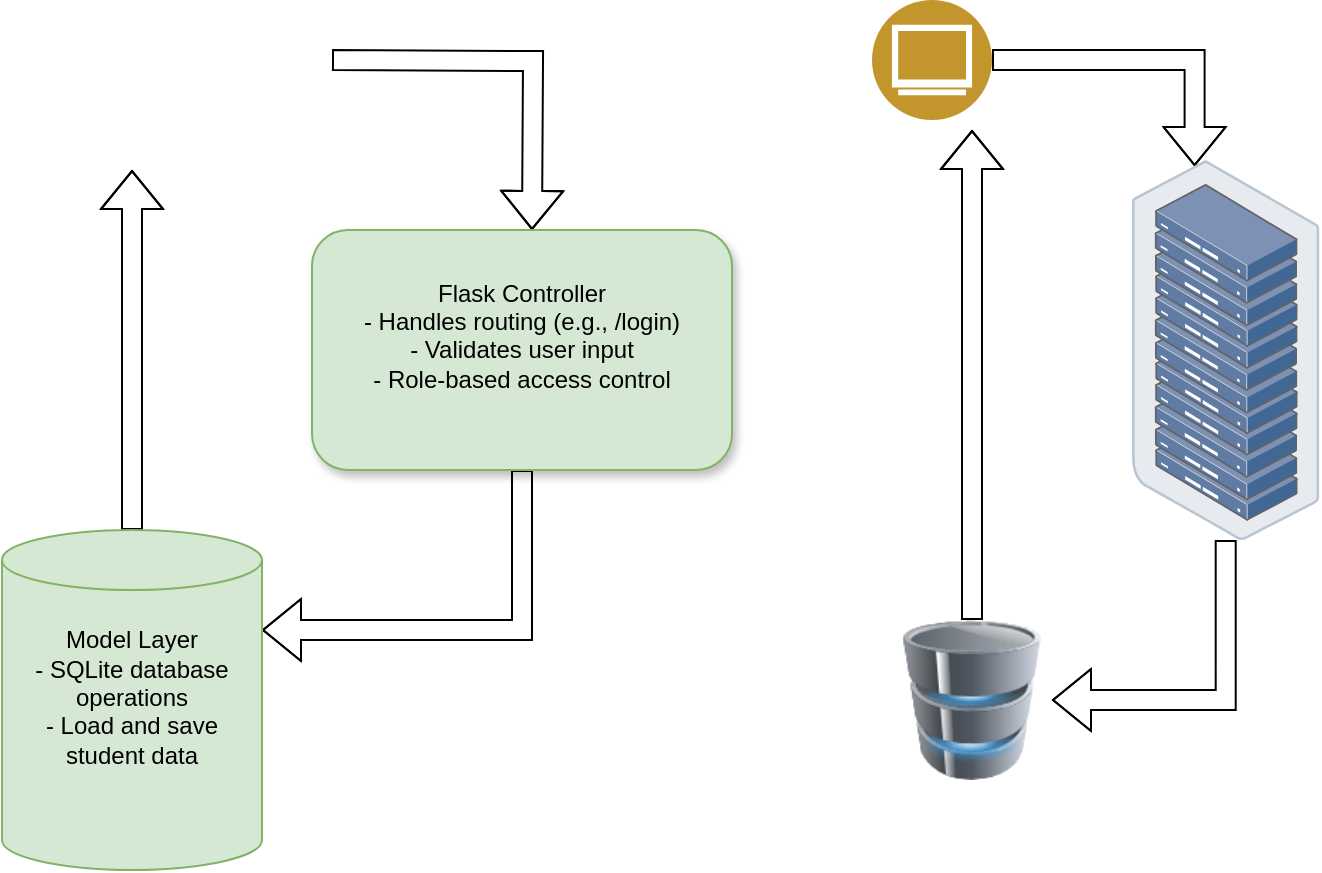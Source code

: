 <mxfile version="26.0.16" pages="3">
  <diagram name="Page-1" id="wO8gC1wFTMJwGTZnuySG">
    <mxGraphModel dx="794" dy="1546" grid="1" gridSize="10" guides="1" tooltips="1" connect="1" arrows="1" fold="1" page="1" pageScale="1" pageWidth="850" pageHeight="1100" math="0" shadow="0">
      <root>
        <mxCell id="0" />
        <mxCell id="1" parent="0" />
        <mxCell id="kF1AzFahrbASZazw7CUN-34" value="" style="edgeStyle=orthogonalEdgeStyle;shape=flexArrow;rounded=0;orthogonalLoop=1;jettySize=auto;html=1;" parent="1" edge="1">
          <mxGeometry relative="1" as="geometry">
            <mxPoint x="350" y="-370" as="targetPoint" />
            <mxPoint x="250" y="-455" as="sourcePoint" />
          </mxGeometry>
        </mxCell>
        <mxCell id="kF1AzFahrbASZazw7CUN-36" value="" style="edgeStyle=orthogonalEdgeStyle;shape=flexArrow;rounded=0;orthogonalLoop=1;jettySize=auto;html=1;entryX=1;entryY=0;entryDx=0;entryDy=50;entryPerimeter=0;" parent="1" source="kF1AzFahrbASZazw7CUN-2" target="kF1AzFahrbASZazw7CUN-14" edge="1">
          <mxGeometry relative="1" as="geometry">
            <mxPoint x="240" y="-120" as="targetPoint" />
            <Array as="points">
              <mxPoint x="345" y="-170" />
            </Array>
          </mxGeometry>
        </mxCell>
        <mxCell id="kF1AzFahrbASZazw7CUN-2" value="&lt;div&gt;Flask Controller&lt;/div&gt;&lt;div&gt;- Handles routing (e.g., /login)&lt;/div&gt;&lt;div&gt;- Validates user input&lt;/div&gt;&lt;div&gt;- Role-based access control&lt;/div&gt;&lt;div&gt;&lt;br&gt;&lt;/div&gt;" style="rounded=1;whiteSpace=wrap;html=1;fillColor=#d5e8d4;strokeColor=#82b366;align=center;shadow=1;" parent="1" vertex="1">
          <mxGeometry x="240" y="-370" width="210" height="120" as="geometry" />
        </mxCell>
        <mxCell id="kF1AzFahrbASZazw7CUN-46" value="" style="edgeStyle=orthogonalEdgeStyle;shape=flexArrow;rounded=0;orthogonalLoop=1;jettySize=auto;html=1;entryX=0.5;entryY=1;entryDx=0;entryDy=0;" parent="1" source="kF1AzFahrbASZazw7CUN-14" edge="1">
          <mxGeometry relative="1" as="geometry">
            <mxPoint x="150" y="-400" as="targetPoint" />
          </mxGeometry>
        </mxCell>
        <mxCell id="kF1AzFahrbASZazw7CUN-14" value="&lt;div&gt;Model Layer&lt;/div&gt;&lt;div&gt;- SQLite database operations&lt;/div&gt;&lt;div&gt;- Load and save student data&lt;/div&gt;&lt;div&gt;&lt;br&gt;&lt;/div&gt;&lt;div&gt;&lt;br&gt;&lt;/div&gt;" style="shape=cylinder3;whiteSpace=wrap;html=1;boundedLbl=1;backgroundOutline=1;size=15;fillColor=#d5e8d4;strokeColor=#82b366;shadow=0;" parent="1" vertex="1">
          <mxGeometry x="85" y="-220" width="130" height="170" as="geometry" />
        </mxCell>
        <mxCell id="kF1AzFahrbASZazw7CUN-38" value="" style="edgeStyle=orthogonalEdgeStyle;shape=flexArrow;rounded=0;orthogonalLoop=1;jettySize=auto;html=1;entryX=0.334;entryY=0.016;entryDx=0;entryDy=0;entryPerimeter=0;" parent="1" source="kF1AzFahrbASZazw7CUN-25" target="kF1AzFahrbASZazw7CUN-26" edge="1">
          <mxGeometry relative="1" as="geometry">
            <mxPoint x="650" y="-455" as="targetPoint" />
          </mxGeometry>
        </mxCell>
        <mxCell id="kF1AzFahrbASZazw7CUN-25" value="" style="image;aspect=fixed;perimeter=ellipsePerimeter;html=1;align=center;shadow=0;dashed=0;fontColor=#4277BB;labelBackgroundColor=default;fontSize=12;spacingTop=3;image=img/lib/ibm/users/browser.svg;" parent="1" vertex="1">
          <mxGeometry x="520" y="-485" width="60" height="60" as="geometry" />
        </mxCell>
        <mxCell id="kF1AzFahrbASZazw7CUN-44" value="" style="edgeStyle=orthogonalEdgeStyle;shape=flexArrow;rounded=0;orthogonalLoop=1;jettySize=auto;html=1;entryX=1;entryY=0.5;entryDx=0;entryDy=0;" parent="1" source="kF1AzFahrbASZazw7CUN-26" target="kF1AzFahrbASZazw7CUN-31" edge="1">
          <mxGeometry relative="1" as="geometry">
            <mxPoint x="620" y="-130" as="targetPoint" />
            <Array as="points">
              <mxPoint x="697" y="-135" />
            </Array>
          </mxGeometry>
        </mxCell>
        <mxCell id="kF1AzFahrbASZazw7CUN-26" value="" style="image;points=[];aspect=fixed;html=1;align=center;shadow=0;dashed=0;image=img/lib/allied_telesis/storage/Datacenter_Server_Rack.svg;" parent="1" vertex="1">
          <mxGeometry x="650" y="-405" width="93.72" height="190" as="geometry" />
        </mxCell>
        <mxCell id="kF1AzFahrbASZazw7CUN-48" value="" style="edgeStyle=orthogonalEdgeStyle;shape=flexArrow;rounded=0;orthogonalLoop=1;jettySize=auto;html=1;" parent="1" source="kF1AzFahrbASZazw7CUN-31" edge="1">
          <mxGeometry relative="1" as="geometry">
            <mxPoint x="570" y="-420" as="targetPoint" />
          </mxGeometry>
        </mxCell>
        <mxCell id="kF1AzFahrbASZazw7CUN-31" value="" style="image;html=1;image=img/lib/clip_art/computers/Database_128x128.png" parent="1" vertex="1">
          <mxGeometry x="530" y="-175" width="80" height="80" as="geometry" />
        </mxCell>
      </root>
    </mxGraphModel>
  </diagram>
  <diagram id="jDZJ3rTfrbAiIH7CNq8A" name="Page-2">
    <mxGraphModel dx="794" dy="446" grid="1" gridSize="10" guides="1" tooltips="1" connect="1" arrows="1" fold="1" page="1" pageScale="1" pageWidth="850" pageHeight="1100" math="0" shadow="0">
      <root>
        <mxCell id="0" />
        <mxCell id="1" parent="0" />
        <mxCell id="0Ol-uaopnTKPLoc_QTc0-2" value="Initialize App&amp;nbsp;" style="rounded=1;whiteSpace=wrap;html=1;fillColor=#d5e8d4;strokeColor=#82b366;shadow=1;" vertex="1" parent="1">
          <mxGeometry x="300" y="40" width="120" height="60" as="geometry" />
        </mxCell>
        <mxCell id="0Ol-uaopnTKPLoc_QTc0-3" value="Database &lt;br&gt;Initialization" style="rounded=1;whiteSpace=wrap;html=1;fillColor=#d5e8d4;strokeColor=#82b366;glass=0;shadow=1;" vertex="1" parent="1">
          <mxGeometry x="300" y="150" width="120" height="60" as="geometry" />
        </mxCell>
        <mxCell id="0Ol-uaopnTKPLoc_QTc0-4" value="User &lt;br&gt;Login System&amp;nbsp;" style="rounded=1;whiteSpace=wrap;html=1;fillColor=#d5e8d4;strokeColor=#82b366;shadow=1;" vertex="1" parent="1">
          <mxGeometry x="300" y="260" width="120" height="60" as="geometry" />
        </mxCell>
        <mxCell id="0Ol-uaopnTKPLoc_QTc0-6" value="" style="endArrow=classic;html=1;rounded=0;exitX=0.5;exitY=1;exitDx=0;exitDy=0;entryX=0.5;entryY=0;entryDx=0;entryDy=0;" edge="1" parent="1" source="0Ol-uaopnTKPLoc_QTc0-3" target="0Ol-uaopnTKPLoc_QTc0-4">
          <mxGeometry width="50" height="50" relative="1" as="geometry">
            <mxPoint x="380" y="280" as="sourcePoint" />
            <mxPoint x="430" y="230" as="targetPoint" />
          </mxGeometry>
        </mxCell>
        <mxCell id="0Ol-uaopnTKPLoc_QTc0-7" value="" style="endArrow=classic;html=1;rounded=0;exitX=0.5;exitY=1;exitDx=0;exitDy=0;entryX=0.5;entryY=0;entryDx=0;entryDy=0;" edge="1" parent="1" source="0Ol-uaopnTKPLoc_QTc0-2" target="0Ol-uaopnTKPLoc_QTc0-3">
          <mxGeometry width="50" height="50" relative="1" as="geometry">
            <mxPoint x="360" y="130" as="sourcePoint" />
            <mxPoint x="410" y="80" as="targetPoint" />
            <Array as="points" />
          </mxGeometry>
        </mxCell>
        <mxCell id="0Ol-uaopnTKPLoc_QTc0-8" value="&lt;p data-pm-slice=&quot;1 1 []&quot;&gt;Home&lt;br&gt;&lt;span style=&quot;background-color: initial;&quot;&gt;dashboard&lt;/span&gt;&lt;span style=&quot;background-color: initial;&quot;&gt;&amp;nbsp;&amp;nbsp;&lt;/span&gt;&lt;/p&gt;" style="rounded=1;whiteSpace=wrap;html=1;fillColor=#f8cecc;strokeColor=#b85450;shadow=1;" vertex="1" parent="1">
          <mxGeometry x="120" y="400" width="120" height="60" as="geometry" />
        </mxCell>
        <mxCell id="0Ol-uaopnTKPLoc_QTc0-9" value="Student" style="rounded=1;whiteSpace=wrap;html=1;fillColor=#fff2cc;strokeColor=#d6b656;shadow=1;" vertex="1" parent="1">
          <mxGeometry x="480" y="400" width="120" height="60" as="geometry" />
        </mxCell>
        <mxCell id="0Ol-uaopnTKPLoc_QTc0-10" value="Lecturer" style="rounded=1;whiteSpace=wrap;html=1;fillColor=#e1d5e7;strokeColor=#9673a6;shadow=1;" vertex="1" parent="1">
          <mxGeometry x="299.99" y="400" width="120" height="60" as="geometry" />
        </mxCell>
        <mxCell id="0Ol-uaopnTKPLoc_QTc0-11" value="Add/delete&lt;br&gt;student&lt;br&gt;&amp;amp;&lt;br&gt;Grading" style="rounded=1;whiteSpace=wrap;html=1;fillColor=#e1d5e7;strokeColor=#9673a6;shadow=1;" vertex="1" parent="1">
          <mxGeometry x="300" y="510" width="120" height="60" as="geometry" />
        </mxCell>
        <mxCell id="0Ol-uaopnTKPLoc_QTc0-14" value="" style="endArrow=classic;html=1;rounded=0;exitX=0.5;exitY=1;exitDx=0;exitDy=0;entryX=0.5;entryY=0;entryDx=0;entryDy=0;" edge="1" parent="1" source="0Ol-uaopnTKPLoc_QTc0-4" target="0Ol-uaopnTKPLoc_QTc0-10">
          <mxGeometry width="50" height="50" relative="1" as="geometry">
            <mxPoint x="370" y="380" as="sourcePoint" />
            <mxPoint x="420" y="330" as="targetPoint" />
          </mxGeometry>
        </mxCell>
        <mxCell id="0Ol-uaopnTKPLoc_QTc0-15" value="" style="endArrow=none;html=1;rounded=0;" edge="1" parent="1">
          <mxGeometry width="50" height="50" relative="1" as="geometry">
            <mxPoint x="160" y="360" as="sourcePoint" />
            <mxPoint x="550" y="360" as="targetPoint" />
          </mxGeometry>
        </mxCell>
        <mxCell id="0Ol-uaopnTKPLoc_QTc0-16" value="" style="endArrow=classic;html=1;rounded=0;entryX=0.328;entryY=0.022;entryDx=0;entryDy=0;entryPerimeter=0;" edge="1" parent="1" target="0Ol-uaopnTKPLoc_QTc0-8">
          <mxGeometry width="50" height="50" relative="1" as="geometry">
            <mxPoint x="160" y="360" as="sourcePoint" />
            <mxPoint x="180" y="280" as="targetPoint" />
          </mxGeometry>
        </mxCell>
        <mxCell id="0Ol-uaopnTKPLoc_QTc0-17" value="" style="endArrow=classic;html=1;rounded=0;" edge="1" parent="1">
          <mxGeometry width="50" height="50" relative="1" as="geometry">
            <mxPoint x="550" y="360" as="sourcePoint" />
            <mxPoint x="550" y="400" as="targetPoint" />
          </mxGeometry>
        </mxCell>
        <mxCell id="0Ol-uaopnTKPLoc_QTc0-18" value="only Reading&amp;nbsp;&lt;br&gt;operations" style="rounded=1;whiteSpace=wrap;html=1;fillColor=#fff2cc;strokeColor=#d6b656;shadow=1;" vertex="1" parent="1">
          <mxGeometry x="480" y="510" width="120" height="60" as="geometry" />
        </mxCell>
        <mxCell id="0Ol-uaopnTKPLoc_QTc0-19" value="Filter&amp;nbsp;&lt;br&gt;(student ID)" style="rounded=1;whiteSpace=wrap;html=1;fillColor=#f8cecc;strokeColor=#b85450;shadow=1;" vertex="1" parent="1">
          <mxGeometry x="120" y="510" width="120" height="60" as="geometry" />
        </mxCell>
        <mxCell id="0Ol-uaopnTKPLoc_QTc0-20" value="Export CSV" style="rounded=1;whiteSpace=wrap;html=1;shadow=1;fillColor=#dae8fc;strokeColor=#6c8ebf;" vertex="1" parent="1">
          <mxGeometry x="300" y="730" width="120" height="60" as="geometry" />
        </mxCell>
        <mxCell id="0Ol-uaopnTKPLoc_QTc0-21" value="Data Visualization&amp;nbsp;" style="rounded=1;whiteSpace=wrap;html=1;fillColor=#dae8fc;strokeColor=#6c8ebf;shadow=1;" vertex="1" parent="1">
          <mxGeometry x="300" y="630" width="120" height="60" as="geometry" />
        </mxCell>
        <mxCell id="0Ol-uaopnTKPLoc_QTc0-22" value="User Logout&amp;nbsp;" style="rounded=1;whiteSpace=wrap;html=1;shadow=1;fillColor=#dae8fc;strokeColor=#6c8ebf;" vertex="1" parent="1">
          <mxGeometry x="299.99" y="820" width="120" height="60" as="geometry" />
        </mxCell>
        <mxCell id="0Ol-uaopnTKPLoc_QTc0-23" value="" style="endArrow=classic;html=1;rounded=0;exitX=0.5;exitY=1;exitDx=0;exitDy=0;entryX=0.5;entryY=0;entryDx=0;entryDy=0;" edge="1" parent="1" source="0Ol-uaopnTKPLoc_QTc0-8" target="0Ol-uaopnTKPLoc_QTc0-19">
          <mxGeometry width="50" height="50" relative="1" as="geometry">
            <mxPoint x="180" y="490" as="sourcePoint" />
            <mxPoint x="230" y="440" as="targetPoint" />
            <Array as="points" />
          </mxGeometry>
        </mxCell>
        <mxCell id="0Ol-uaopnTKPLoc_QTc0-25" value="" style="endArrow=classic;html=1;rounded=0;exitX=0.5;exitY=1;exitDx=0;exitDy=0;entryX=0.5;entryY=0;entryDx=0;entryDy=0;" edge="1" parent="1" source="0Ol-uaopnTKPLoc_QTc0-10" target="0Ol-uaopnTKPLoc_QTc0-11">
          <mxGeometry width="50" height="50" relative="1" as="geometry">
            <mxPoint x="370" y="490" as="sourcePoint" />
            <mxPoint x="420" y="440" as="targetPoint" />
          </mxGeometry>
        </mxCell>
        <mxCell id="0Ol-uaopnTKPLoc_QTc0-26" value="" style="endArrow=classic;html=1;rounded=0;exitX=0.5;exitY=1;exitDx=0;exitDy=0;entryX=0.5;entryY=0;entryDx=0;entryDy=0;" edge="1" parent="1" source="0Ol-uaopnTKPLoc_QTc0-9" target="0Ol-uaopnTKPLoc_QTc0-18">
          <mxGeometry width="50" height="50" relative="1" as="geometry">
            <mxPoint x="540" y="480" as="sourcePoint" />
            <mxPoint x="590" y="430" as="targetPoint" />
          </mxGeometry>
        </mxCell>
        <mxCell id="0Ol-uaopnTKPLoc_QTc0-28" value="" style="endArrow=none;html=1;rounded=0;" edge="1" parent="1">
          <mxGeometry width="50" height="50" relative="1" as="geometry">
            <mxPoint x="180" y="600" as="sourcePoint" />
            <mxPoint x="540" y="600" as="targetPoint" />
          </mxGeometry>
        </mxCell>
        <mxCell id="0Ol-uaopnTKPLoc_QTc0-29" value="" style="endArrow=classic;html=1;rounded=0;exitX=0.5;exitY=1;exitDx=0;exitDy=0;" edge="1" parent="1" source="0Ol-uaopnTKPLoc_QTc0-19">
          <mxGeometry width="50" height="50" relative="1" as="geometry">
            <mxPoint x="190" y="630" as="sourcePoint" />
            <mxPoint x="180" y="600" as="targetPoint" />
          </mxGeometry>
        </mxCell>
        <mxCell id="0Ol-uaopnTKPLoc_QTc0-30" value="" style="endArrow=classic;html=1;rounded=0;entryX=0.5;entryY=0;entryDx=0;entryDy=0;" edge="1" parent="1" target="0Ol-uaopnTKPLoc_QTc0-21">
          <mxGeometry width="50" height="50" relative="1" as="geometry">
            <mxPoint x="360" y="600" as="sourcePoint" />
            <mxPoint x="420" y="550" as="targetPoint" />
          </mxGeometry>
        </mxCell>
        <mxCell id="0Ol-uaopnTKPLoc_QTc0-31" value="" style="endArrow=classic;html=1;rounded=0;exitX=0.5;exitY=1;exitDx=0;exitDy=0;" edge="1" parent="1" source="0Ol-uaopnTKPLoc_QTc0-11">
          <mxGeometry width="50" height="50" relative="1" as="geometry">
            <mxPoint x="410" y="610" as="sourcePoint" />
            <mxPoint x="360" y="600" as="targetPoint" />
          </mxGeometry>
        </mxCell>
        <mxCell id="0Ol-uaopnTKPLoc_QTc0-32" value="" style="endArrow=classic;html=1;rounded=0;exitX=0.5;exitY=1;exitDx=0;exitDy=0;" edge="1" parent="1" source="0Ol-uaopnTKPLoc_QTc0-18">
          <mxGeometry width="50" height="50" relative="1" as="geometry">
            <mxPoint x="570" y="630" as="sourcePoint" />
            <mxPoint x="540" y="600" as="targetPoint" />
          </mxGeometry>
        </mxCell>
        <mxCell id="0Ol-uaopnTKPLoc_QTc0-33" value="" style="endArrow=classic;html=1;rounded=0;exitX=0.5;exitY=1;exitDx=0;exitDy=0;entryX=0.5;entryY=0;entryDx=0;entryDy=0;" edge="1" parent="1" source="0Ol-uaopnTKPLoc_QTc0-21" target="0Ol-uaopnTKPLoc_QTc0-20">
          <mxGeometry width="50" height="50" relative="1" as="geometry">
            <mxPoint x="370" y="720" as="sourcePoint" />
            <mxPoint x="420" y="670" as="targetPoint" />
          </mxGeometry>
        </mxCell>
        <mxCell id="0Ol-uaopnTKPLoc_QTc0-34" value="" style="endArrow=classic;html=1;rounded=0;exitX=0.5;exitY=1;exitDx=0;exitDy=0;" edge="1" parent="1" source="0Ol-uaopnTKPLoc_QTc0-20" target="0Ol-uaopnTKPLoc_QTc0-22">
          <mxGeometry width="50" height="50" relative="1" as="geometry">
            <mxPoint x="510" y="790" as="sourcePoint" />
            <mxPoint x="560" y="740" as="targetPoint" />
          </mxGeometry>
        </mxCell>
        <mxCell id="0Ol-uaopnTKPLoc_QTc0-35" value="Un authorized&lt;br&gt;User" style="rounded=1;whiteSpace=wrap;html=1;fillColor=#f5f5f5;fontColor=#333333;strokeColor=#666666;shadow=1;" vertex="1" parent="1">
          <mxGeometry x="480" y="260" width="120" height="60" as="geometry" />
        </mxCell>
        <mxCell id="0Ol-uaopnTKPLoc_QTc0-36" value="" style="endArrow=classic;html=1;rounded=0;exitX=1;exitY=0.5;exitDx=0;exitDy=0;entryX=0;entryY=0.5;entryDx=0;entryDy=0;" edge="1" parent="1" source="0Ol-uaopnTKPLoc_QTc0-4" target="0Ol-uaopnTKPLoc_QTc0-35">
          <mxGeometry width="50" height="50" relative="1" as="geometry">
            <mxPoint x="440" y="290" as="sourcePoint" />
            <mxPoint x="490" y="240" as="targetPoint" />
          </mxGeometry>
        </mxCell>
        <mxCell id="0Ol-uaopnTKPLoc_QTc0-37" value="" style="endArrow=none;html=1;rounded=0;exitX=0.5;exitY=0;exitDx=0;exitDy=0;" edge="1" parent="1" source="0Ol-uaopnTKPLoc_QTc0-35">
          <mxGeometry width="50" height="50" relative="1" as="geometry">
            <mxPoint x="500" y="240" as="sourcePoint" />
            <mxPoint x="540" y="180" as="targetPoint" />
          </mxGeometry>
        </mxCell>
        <mxCell id="0Ol-uaopnTKPLoc_QTc0-38" value="" style="endArrow=classic;html=1;rounded=0;entryX=1;entryY=0.5;entryDx=0;entryDy=0;" edge="1" parent="1" target="0Ol-uaopnTKPLoc_QTc0-3">
          <mxGeometry width="50" height="50" relative="1" as="geometry">
            <mxPoint x="540" y="180" as="sourcePoint" />
            <mxPoint x="520" y="110" as="targetPoint" />
          </mxGeometry>
        </mxCell>
      </root>
    </mxGraphModel>
  </diagram>
  <diagram id="KYolkLIjXGfqBqvTVN-H" name="network Architecture">
    <mxGraphModel dx="1323" dy="743" grid="1" gridSize="10" guides="1" tooltips="1" connect="1" arrows="1" fold="1" page="1" pageScale="1" pageWidth="850" pageHeight="1100" math="0" shadow="0">
      <root>
        <mxCell id="0" />
        <mxCell id="1" parent="0" />
        <mxCell id="DljM9G16VnVff5lQ_oat-41" value="" style="edgeStyle=orthogonalEdgeStyle;rounded=0;orthogonalLoop=1;jettySize=auto;html=1;" edge="1" parent="1" source="DljM9G16VnVff5lQ_oat-1" target="DljM9G16VnVff5lQ_oat-5">
          <mxGeometry relative="1" as="geometry" />
        </mxCell>
        <mxCell id="DljM9G16VnVff5lQ_oat-1" value="" style="outlineConnect=0;dashed=0;verticalLabelPosition=bottom;verticalAlign=top;align=center;html=1;shape=mxgraph.aws3.internet_gateway;fillColor=#F58536;gradientColor=none;" vertex="1" parent="1">
          <mxGeometry x="340" y="60" width="69" height="72" as="geometry" />
        </mxCell>
        <mxCell id="DljM9G16VnVff5lQ_oat-22" value="" style="edgeStyle=orthogonalEdgeStyle;rounded=0;orthogonalLoop=1;jettySize=auto;html=1;" edge="1" parent="1" source="DljM9G16VnVff5lQ_oat-3" target="DljM9G16VnVff5lQ_oat-4">
          <mxGeometry relative="1" as="geometry" />
        </mxCell>
        <mxCell id="DljM9G16VnVff5lQ_oat-3" value="Internet" style="outlineConnect=0;dashed=0;verticalLabelPosition=bottom;verticalAlign=top;align=left;shape=mxgraph.aws3.internet_gateway;fillColor=#F58536;gradientColor=none;labelBackgroundColor=default;textShadow=0;fontStyle=1;labelPosition=right;" vertex="1" parent="1">
          <mxGeometry x="584.5" y="60" width="69" height="72" as="geometry" />
        </mxCell>
        <mxCell id="DljM9G16VnVff5lQ_oat-23" value="" style="edgeStyle=orthogonalEdgeStyle;rounded=0;orthogonalLoop=1;jettySize=auto;html=1;" edge="1" parent="1" source="DljM9G16VnVff5lQ_oat-4" target="DljM9G16VnVff5lQ_oat-9">
          <mxGeometry relative="1" as="geometry" />
        </mxCell>
        <mxCell id="DljM9G16VnVff5lQ_oat-26" value="" style="edgeStyle=orthogonalEdgeStyle;rounded=0;orthogonalLoop=1;jettySize=auto;html=1;" edge="1" parent="1" source="DljM9G16VnVff5lQ_oat-4" target="DljM9G16VnVff5lQ_oat-9">
          <mxGeometry relative="1" as="geometry" />
        </mxCell>
        <mxCell id="DljM9G16VnVff5lQ_oat-4" value="Router&lt;div&gt;&lt;br&gt;&lt;/div&gt;" style="image;aspect=fixed;html=1;points=[];align=left;fontSize=12;image=img/lib/azure2/networking/Virtual_Router.svg;fontStyle=1;labelPosition=right;verticalLabelPosition=bottom;verticalAlign=top;" vertex="1" parent="1">
          <mxGeometry x="585" y="200" width="68" height="68" as="geometry" />
        </mxCell>
        <mxCell id="DljM9G16VnVff5lQ_oat-42" value="" style="edgeStyle=orthogonalEdgeStyle;rounded=0;orthogonalLoop=1;jettySize=auto;html=1;" edge="1" parent="1" source="DljM9G16VnVff5lQ_oat-5" target="DljM9G16VnVff5lQ_oat-8">
          <mxGeometry relative="1" as="geometry" />
        </mxCell>
        <mxCell id="DljM9G16VnVff5lQ_oat-5" value="" style="image;aspect=fixed;html=1;points=[];align=center;fontSize=12;image=img/lib/azure2/networking/Virtual_Router.svg;" vertex="1" parent="1">
          <mxGeometry x="340.5" y="200" width="68" height="68" as="geometry" />
        </mxCell>
        <mxCell id="DljM9G16VnVff5lQ_oat-35" value="" style="edgeStyle=orthogonalEdgeStyle;rounded=0;orthogonalLoop=1;jettySize=auto;html=1;" edge="1" parent="1" source="DljM9G16VnVff5lQ_oat-6" target="DljM9G16VnVff5lQ_oat-11">
          <mxGeometry relative="1" as="geometry" />
        </mxCell>
        <mxCell id="DljM9G16VnVff5lQ_oat-6" value="L3 Switch&lt;div&gt;&lt;br&gt;&lt;/div&gt;" style="sketch=0;points=[[0.015,0.015,0],[0.985,0.015,0],[0.985,0.985,0],[0.015,0.985,0],[0.25,0,0],[0.5,0,0],[0.75,0,0],[1,0.25,0],[1,0.5,0],[1,0.75,0],[0.75,1,0],[0.5,1,0],[0.25,1,0],[0,0.75,0],[0,0.5,0],[0,0.25,0]];verticalLabelPosition=bottom;html=1;verticalAlign=top;aspect=fixed;align=left;pointerEvents=1;shape=mxgraph.cisco19.rect;prIcon=l3_switch;fillColor=#FAFAFA;strokeColor=#005073;fontStyle=1;labelPosition=right;" vertex="1" parent="1">
          <mxGeometry x="589" y="490" width="60" height="60" as="geometry" />
        </mxCell>
        <mxCell id="DljM9G16VnVff5lQ_oat-40" value="" style="edgeStyle=orthogonalEdgeStyle;rounded=0;orthogonalLoop=1;jettySize=auto;html=1;" edge="1" parent="1" source="DljM9G16VnVff5lQ_oat-7" target="DljM9G16VnVff5lQ_oat-10">
          <mxGeometry relative="1" as="geometry" />
        </mxCell>
        <mxCell id="DljM9G16VnVff5lQ_oat-7" value="" style="sketch=0;points=[[0.015,0.015,0],[0.985,0.015,0],[0.985,0.985,0],[0.015,0.985,0],[0.25,0,0],[0.5,0,0],[0.75,0,0],[1,0.25,0],[1,0.5,0],[1,0.75,0],[0.75,1,0],[0.5,1,0],[0.25,1,0],[0,0.75,0],[0,0.5,0],[0,0.25,0]];verticalLabelPosition=bottom;html=1;verticalAlign=top;aspect=fixed;align=center;pointerEvents=1;shape=mxgraph.cisco19.rect;prIcon=l3_switch;fillColor=#FAFAFA;strokeColor=#005073;" vertex="1" parent="1">
          <mxGeometry x="349.5" y="495" width="50" height="50" as="geometry" />
        </mxCell>
        <mxCell id="DljM9G16VnVff5lQ_oat-43" value="" style="edgeStyle=orthogonalEdgeStyle;rounded=0;orthogonalLoop=1;jettySize=auto;html=1;" edge="1" parent="1" source="DljM9G16VnVff5lQ_oat-8" target="DljM9G16VnVff5lQ_oat-7">
          <mxGeometry relative="1" as="geometry" />
        </mxCell>
        <mxCell id="DljM9G16VnVff5lQ_oat-8" value="" style="sketch=0;points=[[0,0,0],[0.25,0,0],[0.5,0,0],[0.75,0,0],[1,0,0],[0,1,0],[0.25,1,0],[0.5,1,0],[0.75,1,0],[1,1,0],[0,0.25,0],[0,0.5,0],[0,0.75,0],[1,0.25,0],[1,0.5,0],[1,0.75,0]];outlineConnect=0;fontColor=#232F3E;fillColor=#DD344C;strokeColor=#ffffff;dashed=0;verticalLabelPosition=bottom;verticalAlign=top;align=center;html=1;fontSize=12;fontStyle=0;aspect=fixed;shape=mxgraph.aws4.resourceIcon;resIcon=mxgraph.aws4.network_firewall;" vertex="1" parent="1">
          <mxGeometry x="335.5" y="340" width="78" height="78" as="geometry" />
        </mxCell>
        <mxCell id="DljM9G16VnVff5lQ_oat-24" value="" style="edgeStyle=orthogonalEdgeStyle;rounded=0;orthogonalLoop=1;jettySize=auto;html=1;" edge="1" parent="1" source="DljM9G16VnVff5lQ_oat-9" target="DljM9G16VnVff5lQ_oat-6">
          <mxGeometry relative="1" as="geometry" />
        </mxCell>
        <mxCell id="DljM9G16VnVff5lQ_oat-25" value="" style="edgeStyle=orthogonalEdgeStyle;rounded=0;orthogonalLoop=1;jettySize=auto;html=1;" edge="1" parent="1" source="DljM9G16VnVff5lQ_oat-9" target="DljM9G16VnVff5lQ_oat-6">
          <mxGeometry relative="1" as="geometry" />
        </mxCell>
        <mxCell id="DljM9G16VnVff5lQ_oat-9" value="Firewall" style="sketch=0;points=[[0,0,0],[0.25,0,0],[0.5,0,0],[0.75,0,0],[1,0,0],[0,1,0],[0.25,1,0],[0.5,1,0],[0.75,1,0],[1,1,0],[0,0.25,0],[0,0.5,0],[0,0.75,0],[1,0.25,0],[1,0.5,0],[1,0.75,0]];outlineConnect=0;fontColor=#232F3E;fillColor=#DD344C;strokeColor=#ffffff;dashed=0;verticalLabelPosition=bottom;verticalAlign=top;align=left;html=1;fontSize=12;fontStyle=1;aspect=fixed;shape=mxgraph.aws4.resourceIcon;resIcon=mxgraph.aws4.network_firewall;labelBackgroundColor=default;labelPosition=right;" vertex="1" parent="1">
          <mxGeometry x="580" y="340" width="78" height="78" as="geometry" />
        </mxCell>
        <mxCell id="DljM9G16VnVff5lQ_oat-48" value="" style="edgeStyle=orthogonalEdgeStyle;rounded=0;orthogonalLoop=1;jettySize=auto;html=1;" edge="1" parent="1" source="DljM9G16VnVff5lQ_oat-10" target="DljM9G16VnVff5lQ_oat-17">
          <mxGeometry relative="1" as="geometry">
            <Array as="points">
              <mxPoint x="375" y="730" />
              <mxPoint x="439" y="730" />
            </Array>
          </mxGeometry>
        </mxCell>
        <mxCell id="DljM9G16VnVff5lQ_oat-49" value="" style="edgeStyle=orthogonalEdgeStyle;rounded=0;orthogonalLoop=1;jettySize=auto;html=1;" edge="1" parent="1" source="DljM9G16VnVff5lQ_oat-10" target="DljM9G16VnVff5lQ_oat-17">
          <mxGeometry relative="1" as="geometry">
            <Array as="points">
              <mxPoint x="375" y="730" />
              <mxPoint x="439" y="730" />
            </Array>
          </mxGeometry>
        </mxCell>
        <mxCell id="DljM9G16VnVff5lQ_oat-51" value="" style="edgeStyle=orthogonalEdgeStyle;rounded=0;orthogonalLoop=1;jettySize=auto;html=1;entryX=0.35;entryY=0;entryDx=0;entryDy=0;entryPerimeter=0;" edge="1" parent="1" source="DljM9G16VnVff5lQ_oat-10" target="DljM9G16VnVff5lQ_oat-15">
          <mxGeometry relative="1" as="geometry">
            <mxPoint x="284.5" y="655" as="targetPoint" />
            <Array as="points">
              <mxPoint x="375" y="730" />
              <mxPoint x="353" y="730" />
            </Array>
          </mxGeometry>
        </mxCell>
        <mxCell id="DljM9G16VnVff5lQ_oat-53" value="" style="edgeStyle=orthogonalEdgeStyle;rounded=0;orthogonalLoop=1;jettySize=auto;html=1;" edge="1" parent="1" source="DljM9G16VnVff5lQ_oat-10">
          <mxGeometry relative="1" as="geometry">
            <mxPoint x="278" y="780" as="targetPoint" />
            <Array as="points">
              <mxPoint x="375" y="730" />
              <mxPoint x="277" y="730" />
            </Array>
          </mxGeometry>
        </mxCell>
        <mxCell id="DljM9G16VnVff5lQ_oat-10" value="" style="verticalLabelPosition=bottom;sketch=0;html=1;fillColor=#6ABD46;strokeColor=#ffffff;verticalAlign=top;align=center;points=[[0.085,0.085,0],[0.915,0.085,0],[0.915,0.915,0],[0.085,0.915,0],[0.25,0,0],[0.5,0,0],[0.75,0,0],[1,0.25,0],[1,0.5,0],[1,0.75,0],[0.75,1,0],[0.5,1,0],[0.25,1,0],[0,0.75,0],[0,0.5,0],[0,0.25,0]];pointerEvents=1;shape=mxgraph.cisco_safe.compositeIcon;bgIcon=mxgraph.cisco_safe.architecture.generic_appliance;resIcon=mxgraph.cisco_safe.architecture.unified_access_switch;" vertex="1" parent="1">
          <mxGeometry x="349.5" y="630" width="50" height="50" as="geometry" />
        </mxCell>
        <mxCell id="DljM9G16VnVff5lQ_oat-27" value="" style="edgeStyle=orthogonalEdgeStyle;rounded=0;orthogonalLoop=1;jettySize=auto;html=1;" edge="1" parent="1" source="DljM9G16VnVff5lQ_oat-11" target="DljM9G16VnVff5lQ_oat-20">
          <mxGeometry relative="1" as="geometry">
            <Array as="points">
              <mxPoint x="619" y="730" />
              <mxPoint x="655" y="730" />
            </Array>
          </mxGeometry>
        </mxCell>
        <mxCell id="DljM9G16VnVff5lQ_oat-32" value="" style="edgeStyle=orthogonalEdgeStyle;rounded=0;orthogonalLoop=1;jettySize=auto;html=1;" edge="1" parent="1" source="DljM9G16VnVff5lQ_oat-11">
          <mxGeometry relative="1" as="geometry">
            <mxPoint x="720" y="790" as="targetPoint" />
            <Array as="points">
              <mxPoint x="619" y="730" />
              <mxPoint x="721" y="730" />
            </Array>
          </mxGeometry>
        </mxCell>
        <mxCell id="DljM9G16VnVff5lQ_oat-34" value="" style="edgeStyle=orthogonalEdgeStyle;rounded=0;orthogonalLoop=1;jettySize=auto;html=1;" edge="1" parent="1" source="DljM9G16VnVff5lQ_oat-11">
          <mxGeometry relative="1" as="geometry">
            <mxPoint x="560" y="780" as="targetPoint" />
            <Array as="points">
              <mxPoint x="619" y="730" />
              <mxPoint x="561" y="730" />
            </Array>
          </mxGeometry>
        </mxCell>
        <mxCell id="DljM9G16VnVff5lQ_oat-11" value="Unified Access Switch" style="verticalLabelPosition=bottom;sketch=0;html=1;fillColor=#6ABD46;strokeColor=#ffffff;verticalAlign=top;align=left;points=[[0.085,0.085,0],[0.915,0.085,0],[0.915,0.915,0],[0.085,0.915,0],[0.25,0,0],[0.5,0,0],[0.75,0,0],[1,0.25,0],[1,0.5,0],[1,0.75,0],[0.75,1,0],[0.5,1,0],[0.25,1,0],[0,0.75,0],[0,0.5,0],[0,0.25,0]];pointerEvents=1;shape=mxgraph.cisco_safe.compositeIcon;bgIcon=mxgraph.cisco_safe.architecture.generic_appliance;resIcon=mxgraph.cisco_safe.architecture.unified_access_switch;fontStyle=1;labelBackgroundColor=default;labelPosition=right;" vertex="1" parent="1">
          <mxGeometry x="594" y="630" width="50" height="50" as="geometry" />
        </mxCell>
        <mxCell id="DljM9G16VnVff5lQ_oat-14" value="" style="points=[[0.22,0.185,0],[0.5,0,0],[0.78,0.185,0],[0.975,0.49,0],[1,0.73,0],[0.975,0.97,0],[0.5,1,0],[0.025,0.97,0],[0,0.73,0],[0.025,0.49,0]];verticalLabelPosition=bottom;sketch=0;html=1;verticalAlign=top;aspect=fixed;align=center;pointerEvents=1;shape=mxgraph.cisco19.printer;fillColor=#005073;strokeColor=none;" vertex="1" parent="1">
          <mxGeometry x="250" y="790" width="50" height="45" as="geometry" />
        </mxCell>
        <mxCell id="DljM9G16VnVff5lQ_oat-15" value="" style="points=[[0.35,0,0],[0.98,0.51,0],[1,0.71,0],[0.67,1,0],[0,0.795,0],[0,0.65,0]];verticalLabelPosition=bottom;sketch=0;html=1;verticalAlign=top;aspect=fixed;align=center;pointerEvents=1;shape=mxgraph.cisco19.user;fillColor=#005073;strokeColor=none;" vertex="1" parent="1">
          <mxGeometry x="335" y="787.5" width="50" height="50" as="geometry" />
        </mxCell>
        <mxCell id="DljM9G16VnVff5lQ_oat-17" value="" style="points=[[0.13,0.02,0],[0.5,0,0],[0.87,0.02,0],[0.885,0.4,0],[0.985,0.985,0],[0.5,1,0],[0.015,0.985,0],[0.115,0.4,0]];verticalLabelPosition=bottom;sketch=0;html=1;verticalAlign=top;aspect=fixed;align=center;pointerEvents=1;shape=mxgraph.cisco19.secure_endpoints;fillColor=#005073;strokeColor=none;" vertex="1" parent="1">
          <mxGeometry x="413.5" y="795" width="50" height="35" as="geometry" />
        </mxCell>
        <mxCell id="DljM9G16VnVff5lQ_oat-18" value="" style="points=[[0.13,0.02,0],[0.5,0,0],[0.87,0.02,0],[0.885,0.4,0],[0.985,0.985,0],[0.5,1,0],[0.015,0.985,0],[0.115,0.4,0]];verticalLabelPosition=bottom;sketch=0;html=1;verticalAlign=top;aspect=fixed;align=center;pointerEvents=1;shape=mxgraph.cisco19.secure_endpoints;fillColor=#005073;strokeColor=none;" vertex="1" parent="1">
          <mxGeometry x="710" y="795" width="50" height="35" as="geometry" />
        </mxCell>
        <mxCell id="DljM9G16VnVff5lQ_oat-19" value="" style="points=[[0.35,0,0],[0.98,0.51,0],[1,0.71,0],[0.67,1,0],[0,0.795,0],[0,0.65,0]];verticalLabelPosition=bottom;sketch=0;html=1;verticalAlign=top;aspect=fixed;align=center;pointerEvents=1;shape=mxgraph.cisco19.user;fillColor=#005073;strokeColor=none;" vertex="1" parent="1">
          <mxGeometry x="539" y="787.5" width="50" height="50" as="geometry" />
        </mxCell>
        <mxCell id="DljM9G16VnVff5lQ_oat-20" value="End Point Devices" style="points=[[0.22,0.185,0],[0.5,0,0],[0.78,0.185,0],[0.975,0.49,0],[1,0.73,0],[0.975,0.97,0],[0.5,1,0],[0.025,0.97,0],[0,0.73,0],[0.025,0.49,0]];verticalLabelPosition=bottom;sketch=0;html=1;verticalAlign=top;aspect=fixed;align=center;pointerEvents=1;shape=mxgraph.cisco19.printer;fillColor=#005073;strokeColor=none;fontStyle=1;labelBackgroundColor=default;textShadow=0;" vertex="1" parent="1">
          <mxGeometry x="630" y="792.5" width="50" height="45" as="geometry" />
        </mxCell>
        <mxCell id="DljM9G16VnVff5lQ_oat-30" value="" style="endArrow=classic;startArrow=classic;html=1;rounded=0;entryX=0;entryY=0.5;entryDx=0;entryDy=0;entryPerimeter=0;exitX=1;exitY=0.5;exitDx=0;exitDy=0;exitPerimeter=0;" edge="1" parent="1">
          <mxGeometry width="50" height="50" relative="1" as="geometry">
            <mxPoint x="399.5" y="519.5" as="sourcePoint" />
            <mxPoint x="589" y="519.5" as="targetPoint" />
            <Array as="points" />
          </mxGeometry>
        </mxCell>
        <mxCell id="DljM9G16VnVff5lQ_oat-46" value="" style="endArrow=classic;html=1;rounded=0;entryX=0.5;entryY=0;entryDx=0;entryDy=0;entryPerimeter=0;exitX=0.5;exitY=1;exitDx=0;exitDy=0;exitPerimeter=0;" edge="1" parent="1" source="DljM9G16VnVff5lQ_oat-7" target="DljM9G16VnVff5lQ_oat-11">
          <mxGeometry width="50" height="50" relative="1" as="geometry">
            <mxPoint x="400" y="520" as="sourcePoint" />
            <mxPoint x="450" y="470" as="targetPoint" />
            <Array as="points">
              <mxPoint x="480" y="580" />
            </Array>
          </mxGeometry>
        </mxCell>
        <mxCell id="DljM9G16VnVff5lQ_oat-47" value="" style="endArrow=classic;html=1;rounded=0;entryX=0.5;entryY=0;entryDx=0;entryDy=0;entryPerimeter=0;exitX=0.5;exitY=1;exitDx=0;exitDy=0;exitPerimeter=0;" edge="1" parent="1" source="DljM9G16VnVff5lQ_oat-6" target="DljM9G16VnVff5lQ_oat-10">
          <mxGeometry width="50" height="50" relative="1" as="geometry">
            <mxPoint x="400" y="520" as="sourcePoint" />
            <mxPoint x="450" y="470" as="targetPoint" />
          </mxGeometry>
        </mxCell>
      </root>
    </mxGraphModel>
  </diagram>
</mxfile>
